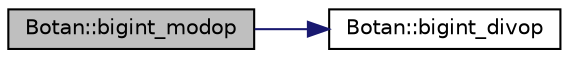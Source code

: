 digraph "Botan::bigint_modop"
{
  edge [fontname="Helvetica",fontsize="10",labelfontname="Helvetica",labelfontsize="10"];
  node [fontname="Helvetica",fontsize="10",shape=record];
  rankdir="LR";
  Node29 [label="Botan::bigint_modop",height=0.2,width=0.4,color="black", fillcolor="grey75", style="filled", fontcolor="black"];
  Node29 -> Node30 [color="midnightblue",fontsize="10",style="solid",fontname="Helvetica"];
  Node30 [label="Botan::bigint_divop",height=0.2,width=0.4,color="black", fillcolor="white", style="filled",URL="$namespace_botan.html#a02cea0cc0c767a608413ba0cac4e74c4"];
}
